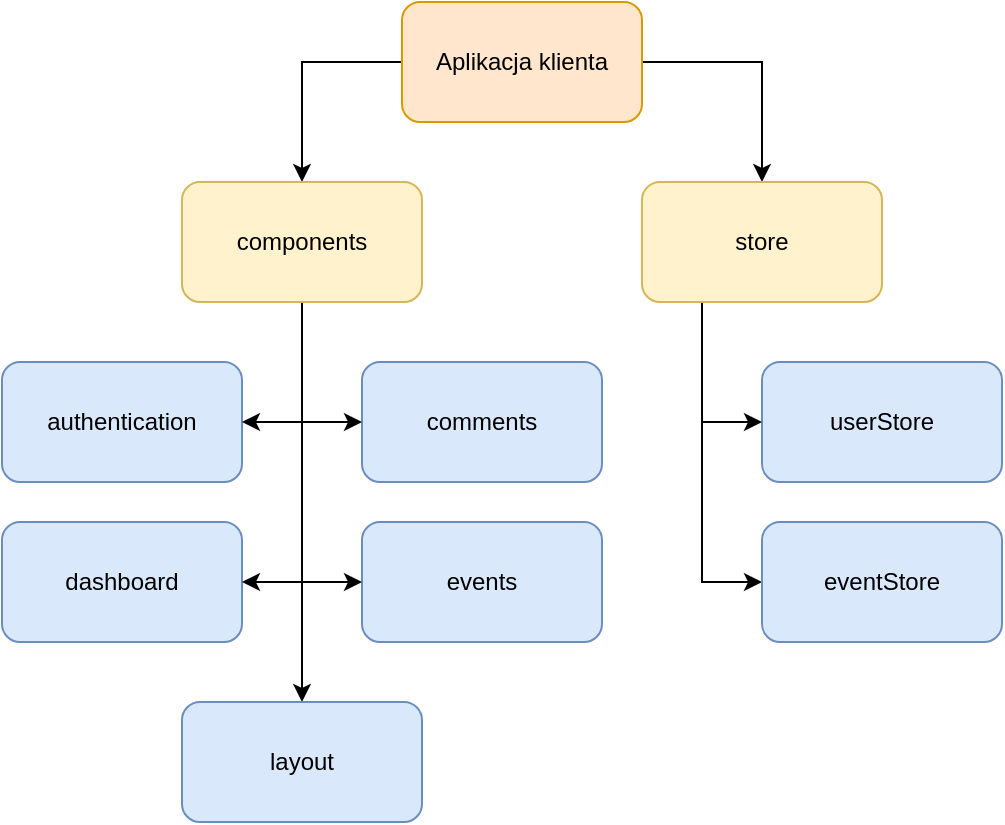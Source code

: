 <mxfile version="13.3.5" type="device"><diagram id="QicntM3u3QO1auLXnYjO" name="Page-1"><mxGraphModel dx="854" dy="465" grid="1" gridSize="10" guides="1" tooltips="1" connect="1" arrows="1" fold="1" page="1" pageScale="1" pageWidth="600" pageHeight="550" math="0" shadow="0"><root><mxCell id="0"/><mxCell id="1" parent="0"/><mxCell id="9I99PZt2hTiIHgBYvKeZ-16" value="" style="edgeStyle=orthogonalEdgeStyle;rounded=0;orthogonalLoop=1;jettySize=auto;html=1;" edge="1" parent="1" source="9I99PZt2hTiIHgBYvKeZ-1" target="9I99PZt2hTiIHgBYvKeZ-2"><mxGeometry relative="1" as="geometry"><mxPoint x="440" y="60" as="targetPoint"/><Array as="points"><mxPoint x="420" y="60"/></Array></mxGeometry></mxCell><mxCell id="9I99PZt2hTiIHgBYvKeZ-17" style="edgeStyle=orthogonalEdgeStyle;rounded=0;orthogonalLoop=1;jettySize=auto;html=1;" edge="1" parent="1" source="9I99PZt2hTiIHgBYvKeZ-1" target="9I99PZt2hTiIHgBYvKeZ-4"><mxGeometry relative="1" as="geometry"><Array as="points"><mxPoint x="190" y="60"/></Array></mxGeometry></mxCell><mxCell id="9I99PZt2hTiIHgBYvKeZ-1" value="Aplikacja klienta" style="rounded=1;whiteSpace=wrap;html=1;fillColor=#ffe6cc;strokeColor=#d79b00;" vertex="1" parent="1"><mxGeometry x="240" y="30" width="120" height="60" as="geometry"/></mxCell><mxCell id="9I99PZt2hTiIHgBYvKeZ-30" style="edgeStyle=orthogonalEdgeStyle;rounded=0;orthogonalLoop=1;jettySize=auto;html=1;exitX=0.25;exitY=1;exitDx=0;exitDy=0;entryX=0;entryY=0.5;entryDx=0;entryDy=0;" edge="1" parent="1" source="9I99PZt2hTiIHgBYvKeZ-2" target="9I99PZt2hTiIHgBYvKeZ-28"><mxGeometry relative="1" as="geometry"><Array as="points"><mxPoint x="390" y="320"/></Array></mxGeometry></mxCell><mxCell id="9I99PZt2hTiIHgBYvKeZ-2" value="store" style="rounded=1;whiteSpace=wrap;html=1;fillColor=#fff2cc;strokeColor=#d6b656;" vertex="1" parent="1"><mxGeometry x="360" y="120" width="120" height="60" as="geometry"/></mxCell><mxCell id="9I99PZt2hTiIHgBYvKeZ-34" style="edgeStyle=orthogonalEdgeStyle;rounded=0;orthogonalLoop=1;jettySize=auto;html=1;" edge="1" parent="1" source="9I99PZt2hTiIHgBYvKeZ-4" target="9I99PZt2hTiIHgBYvKeZ-33"><mxGeometry relative="1" as="geometry"><Array as="points"><mxPoint x="190" y="320"/><mxPoint x="190" y="320"/></Array></mxGeometry></mxCell><mxCell id="9I99PZt2hTiIHgBYvKeZ-4" value="components" style="rounded=1;whiteSpace=wrap;html=1;fillColor=#fff2cc;strokeColor=#d6b656;" vertex="1" parent="1"><mxGeometry x="130" y="120" width="120" height="60" as="geometry"/></mxCell><mxCell id="9I99PZt2hTiIHgBYvKeZ-5" value="userStore" style="rounded=1;whiteSpace=wrap;html=1;fillColor=#dae8fc;strokeColor=#6c8ebf;" vertex="1" parent="1"><mxGeometry x="420" y="210" width="120" height="60" as="geometry"/></mxCell><mxCell id="9I99PZt2hTiIHgBYvKeZ-9" value="authentication" style="rounded=1;whiteSpace=wrap;html=1;fillColor=#dae8fc;strokeColor=#6c8ebf;" vertex="1" parent="1"><mxGeometry x="40" y="210" width="120" height="60" as="geometry"/></mxCell><mxCell id="9I99PZt2hTiIHgBYvKeZ-10" value="comments" style="rounded=1;whiteSpace=wrap;html=1;fillColor=#dae8fc;strokeColor=#6c8ebf;" vertex="1" parent="1"><mxGeometry x="220" y="210" width="120" height="60" as="geometry"/></mxCell><mxCell id="9I99PZt2hTiIHgBYvKeZ-11" value="dashboard" style="rounded=1;whiteSpace=wrap;html=1;fillColor=#dae8fc;strokeColor=#6c8ebf;" vertex="1" parent="1"><mxGeometry x="40" y="290" width="120" height="60" as="geometry"/></mxCell><mxCell id="9I99PZt2hTiIHgBYvKeZ-12" value="events" style="rounded=1;whiteSpace=wrap;html=1;fillColor=#dae8fc;strokeColor=#6c8ebf;" vertex="1" parent="1"><mxGeometry x="220" y="290" width="120" height="60" as="geometry"/></mxCell><mxCell id="9I99PZt2hTiIHgBYvKeZ-28" value="eventStore" style="rounded=1;whiteSpace=wrap;html=1;fillColor=#dae8fc;strokeColor=#6c8ebf;" vertex="1" parent="1"><mxGeometry x="420" y="290" width="120" height="60" as="geometry"/></mxCell><mxCell id="9I99PZt2hTiIHgBYvKeZ-32" value="" style="endArrow=classic;html=1;entryX=0;entryY=0.5;entryDx=0;entryDy=0;" edge="1" parent="1" target="9I99PZt2hTiIHgBYvKeZ-5"><mxGeometry width="50" height="50" relative="1" as="geometry"><mxPoint x="390" y="240" as="sourcePoint"/><mxPoint x="270" y="210" as="targetPoint"/><Array as="points"/></mxGeometry></mxCell><mxCell id="9I99PZt2hTiIHgBYvKeZ-33" value="layout" style="rounded=1;whiteSpace=wrap;html=1;fillColor=#dae8fc;strokeColor=#6c8ebf;" vertex="1" parent="1"><mxGeometry x="130" y="380" width="120" height="60" as="geometry"/></mxCell><mxCell id="9I99PZt2hTiIHgBYvKeZ-37" value="" style="endArrow=classic;html=1;entryX=1;entryY=0.5;entryDx=0;entryDy=0;" edge="1" parent="1"><mxGeometry width="50" height="50" relative="1" as="geometry"><mxPoint x="190" y="240" as="sourcePoint"/><mxPoint x="160" y="240" as="targetPoint"/><Array as="points"/></mxGeometry></mxCell><mxCell id="9I99PZt2hTiIHgBYvKeZ-38" value="" style="endArrow=classic;html=1;entryX=0;entryY=0.5;entryDx=0;entryDy=0;" edge="1" parent="1" target="9I99PZt2hTiIHgBYvKeZ-10"><mxGeometry width="50" height="50" relative="1" as="geometry"><mxPoint x="190" y="240" as="sourcePoint"/><mxPoint x="170" y="275" as="targetPoint"/><Array as="points"/></mxGeometry></mxCell><mxCell id="9I99PZt2hTiIHgBYvKeZ-39" value="" style="endArrow=classic;html=1;entryX=1;entryY=0.5;entryDx=0;entryDy=0;" edge="1" parent="1" target="9I99PZt2hTiIHgBYvKeZ-11"><mxGeometry width="50" height="50" relative="1" as="geometry"><mxPoint x="190" y="320" as="sourcePoint"/><mxPoint x="170" y="250" as="targetPoint"/><Array as="points"/></mxGeometry></mxCell><mxCell id="9I99PZt2hTiIHgBYvKeZ-40" value="" style="endArrow=classic;html=1;entryX=0;entryY=0.5;entryDx=0;entryDy=0;" edge="1" parent="1" target="9I99PZt2hTiIHgBYvKeZ-12"><mxGeometry width="50" height="50" relative="1" as="geometry"><mxPoint x="190" y="320" as="sourcePoint"/><mxPoint x="220" y="240" as="targetPoint"/><Array as="points"/></mxGeometry></mxCell></root></mxGraphModel></diagram></mxfile>